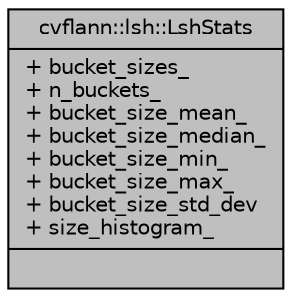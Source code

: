 digraph "cvflann::lsh::LshStats"
{
 // LATEX_PDF_SIZE
  edge [fontname="Helvetica",fontsize="10",labelfontname="Helvetica",labelfontsize="10"];
  node [fontname="Helvetica",fontsize="10",shape=record];
  Node1 [label="{cvflann::lsh::LshStats\n|+ bucket_sizes_\l+ n_buckets_\l+ bucket_size_mean_\l+ bucket_size_median_\l+ bucket_size_min_\l+ bucket_size_max_\l+ bucket_size_std_dev\l+ size_histogram_\l|}",height=0.2,width=0.4,color="black", fillcolor="grey75", style="filled", fontcolor="black",tooltip=" "];
}
